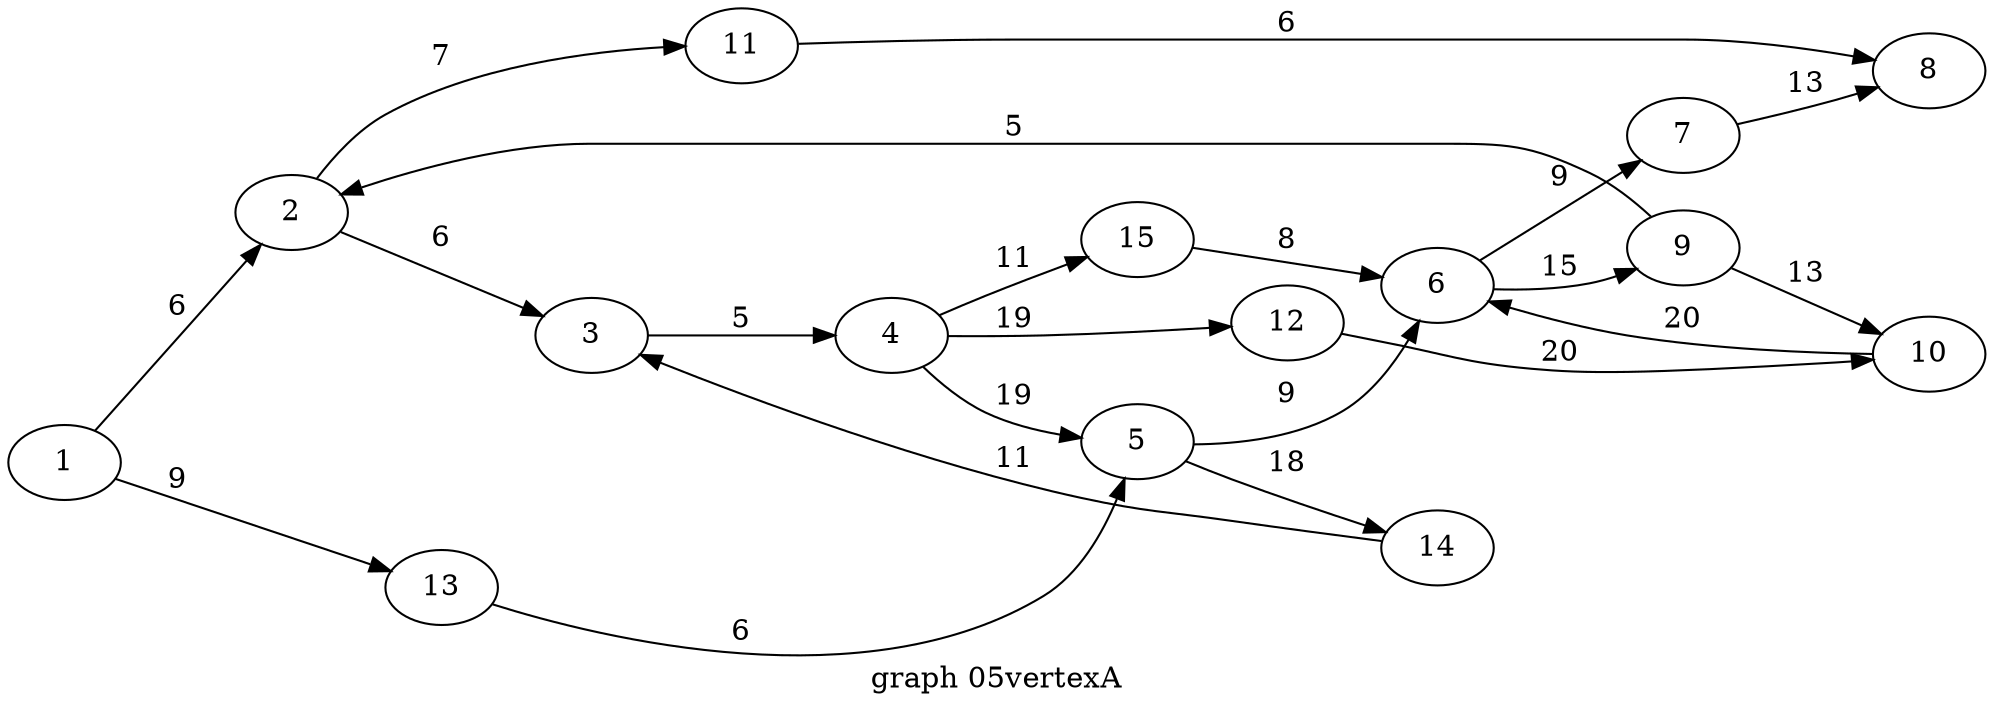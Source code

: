 digraph g{

rankdir = LR

1 -> 2 [label = " 6 "];
2 -> 3 [label = " 6 "];
3 -> 4 [label = " 5 "];
4 -> 5 [label = " 19 "];
5 -> 6 [label = " 9 "];
6 -> 7 [label = " 9 "];
7 -> 8 [label = " 13 "];
6 -> 9 [label = " 15 "];
9 -> 2 [label = " 5 "];
9 -> 10 [label = " 13 "];
10 -> 6 [label = " 20 "];
2 -> 11 [label = " 7 "];
11 -> 8 [label = " 6 "];
4 -> 12 [label = " 19 "];
12 -> 10 [label = " 20 "];
1 -> 13 [label = " 9 "];
13 -> 5 [label = " 6 "];
5 -> 14 [label = " 18 "];
14 -> 3 [label = " 11 "];
4 -> 15 [label = " 11 "];
15 -> 6 [label = " 8 "];

label = "graph 05vertexA"
}